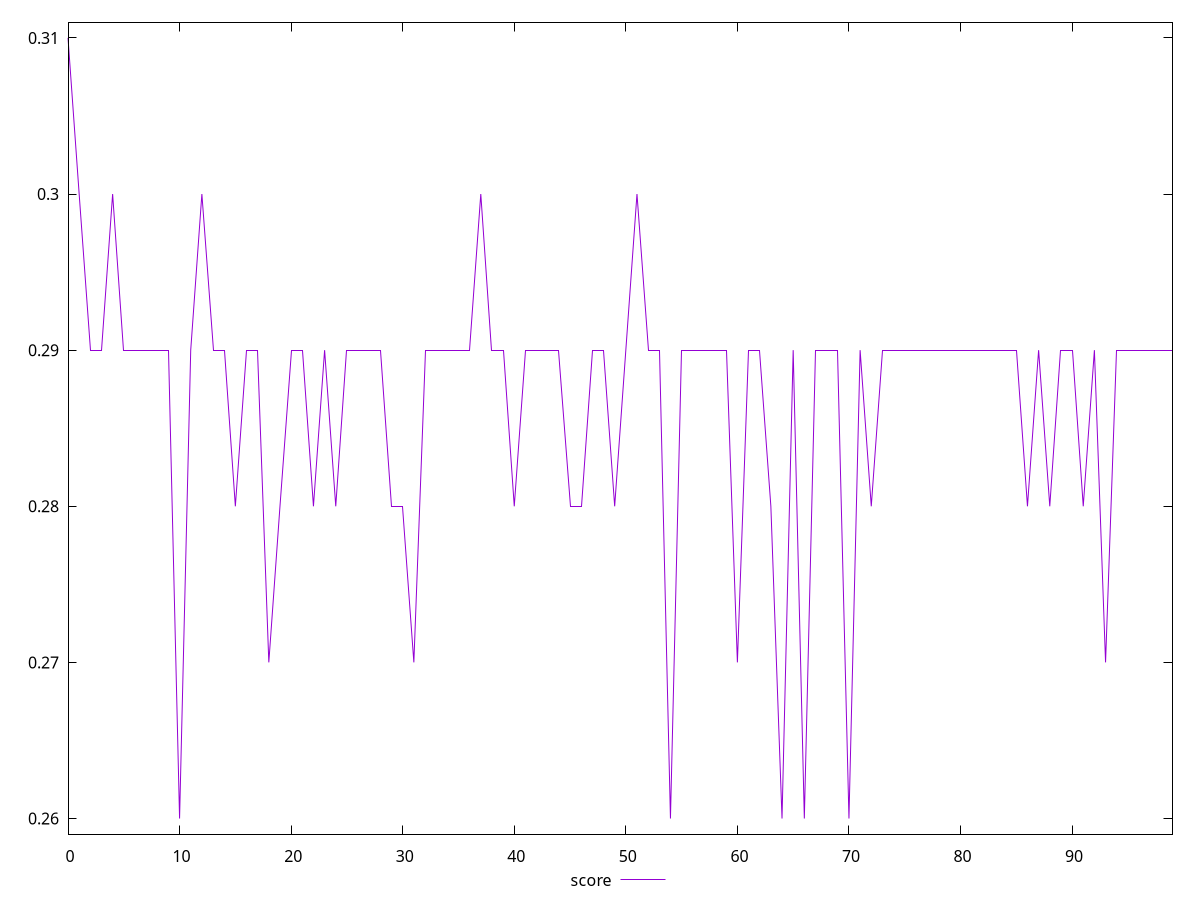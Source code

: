 reset

$score <<EOF
0 0.31
1 0.3
2 0.29
3 0.29
4 0.3
5 0.29
6 0.29
7 0.29
8 0.29
9 0.29
10 0.26
11 0.29
12 0.3
13 0.29
14 0.29
15 0.28
16 0.29
17 0.29
18 0.27
19 0.28
20 0.29
21 0.29
22 0.28
23 0.29
24 0.28
25 0.29
26 0.29
27 0.29
28 0.29
29 0.28
30 0.28
31 0.27
32 0.29
33 0.29
34 0.29
35 0.29
36 0.29
37 0.3
38 0.29
39 0.29
40 0.28
41 0.29
42 0.29
43 0.29
44 0.29
45 0.28
46 0.28
47 0.29
48 0.29
49 0.28
50 0.29
51 0.3
52 0.29
53 0.29
54 0.26
55 0.29
56 0.29
57 0.29
58 0.29
59 0.29
60 0.27
61 0.29
62 0.29
63 0.28
64 0.26
65 0.29
66 0.26
67 0.29
68 0.29
69 0.29
70 0.26
71 0.29
72 0.28
73 0.29
74 0.29
75 0.29
76 0.29
77 0.29
78 0.29
79 0.29
80 0.29
81 0.29
82 0.29
83 0.29
84 0.29
85 0.29
86 0.28
87 0.29
88 0.28
89 0.29
90 0.29
91 0.28
92 0.29
93 0.27
94 0.29
95 0.29
96 0.29
97 0.29
98 0.29
99 0.29
EOF

set key outside below
set xrange [0:99]
set yrange [0.259:0.311]
set trange [0.259:0.311]
set terminal svg size 640, 500 enhanced background rgb 'white'
set output "report_00019_2021-02-10T18-14-37.922Z//uses-text-compression/samples/pages+cached+noadtech+nomedia/score/values.svg"

plot $score title "score" with line

reset

